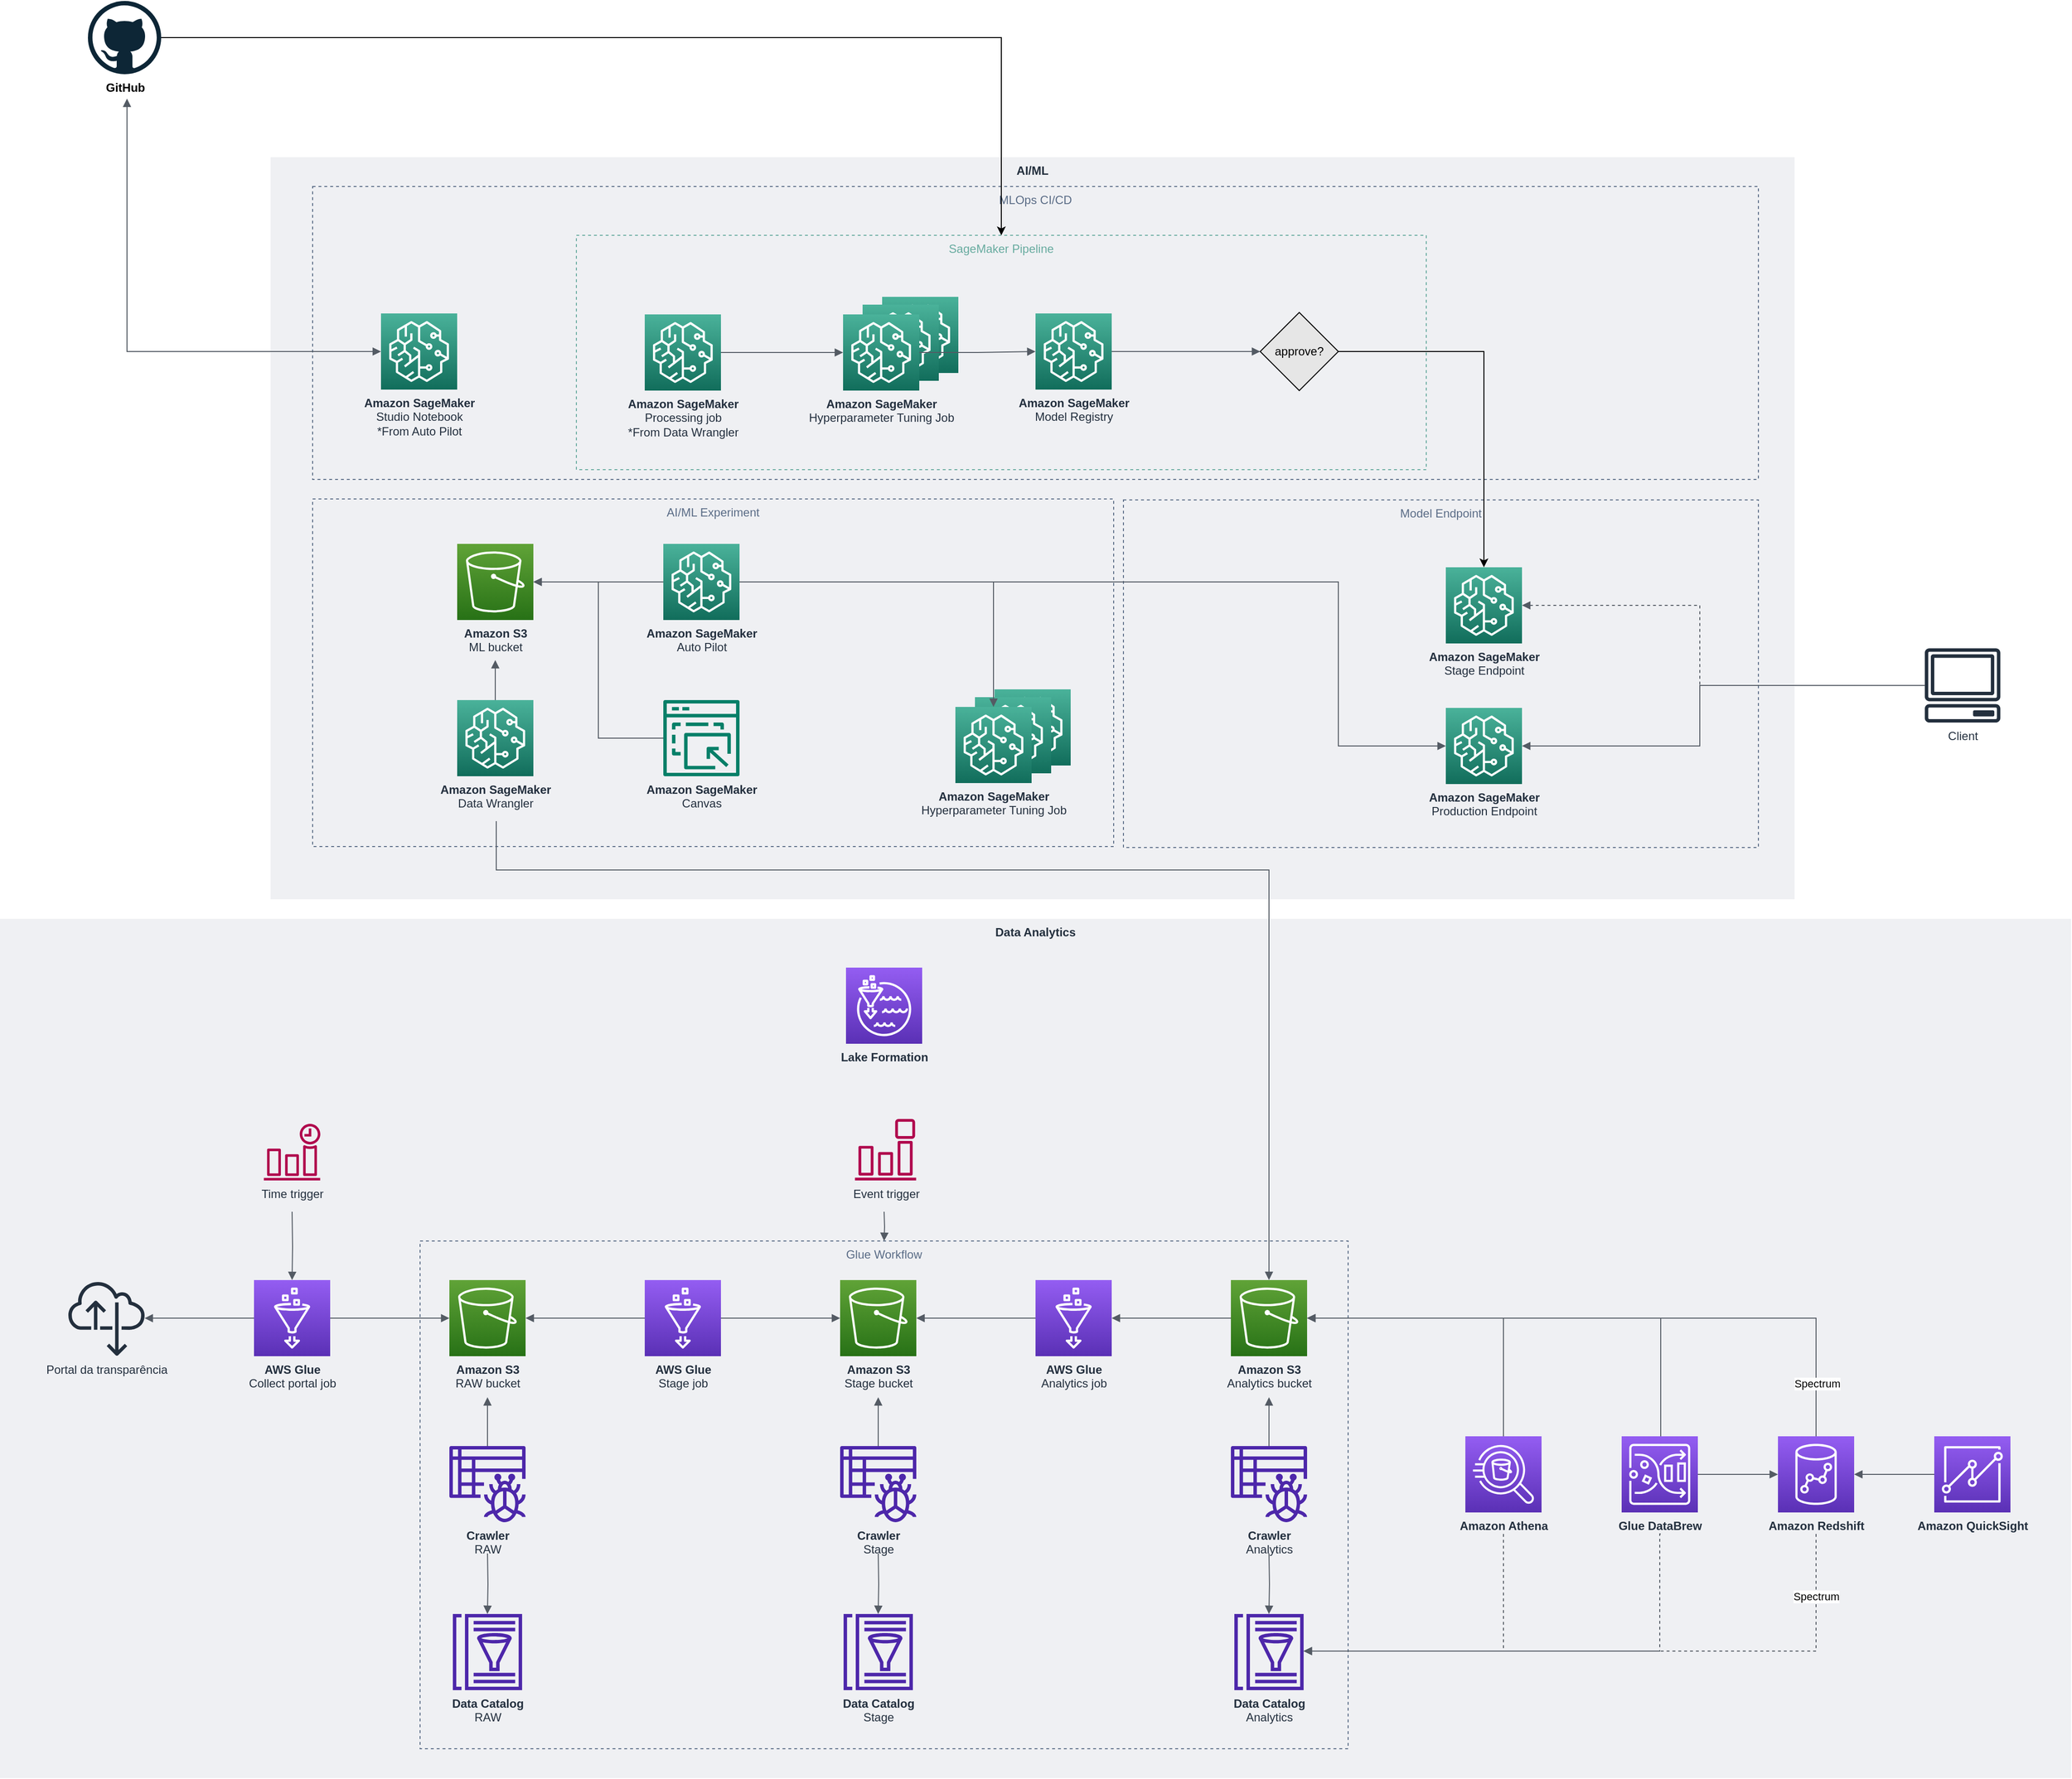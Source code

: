 <mxfile version="20.0.3" type="device"><diagram id="7xtbNm4AYPThV1IHTBwt" name="Page-1"><mxGraphModel dx="3445" dy="2548" grid="1" gridSize="10" guides="1" tooltips="1" connect="1" arrows="1" fold="1" page="1" pageScale="1" pageWidth="1169" pageHeight="1654" math="0" shadow="0"><root><mxCell id="0"/><mxCell id="1" parent="0"/><mxCell id="t09GaIhxftlqdaE2ZCTQ-22" value="AI/ML" style="fillColor=#EFF0F3;strokeColor=none;dashed=0;verticalAlign=top;fontStyle=1;fontColor=#232F3D;" parent="1" vertex="1"><mxGeometry x="87" y="-890" width="1560" height="760" as="geometry"/></mxCell><mxCell id="58lCgQSxZCuVB3Xb9Sux-2" value="MLOps CI/CD" style="fillColor=none;strokeColor=#5A6C86;dashed=1;verticalAlign=top;fontStyle=0;fontColor=#5A6C86;" parent="1" vertex="1"><mxGeometry x="130" y="-860" width="1480" height="300" as="geometry"/></mxCell><mxCell id="t09GaIhxftlqdaE2ZCTQ-6" value="AI/ML Experiment" style="fillColor=none;strokeColor=#5A6C86;dashed=1;verticalAlign=top;fontStyle=0;fontColor=#5A6C86;" parent="1" vertex="1"><mxGeometry x="130" y="-540" width="820" height="356" as="geometry"/></mxCell><mxCell id="58lCgQSxZCuVB3Xb9Sux-16" value="Model Endpoint" style="fillColor=none;strokeColor=#5A6C86;dashed=1;verticalAlign=top;fontStyle=0;fontColor=#5A6C86;" parent="1" vertex="1"><mxGeometry x="960" y="-539" width="650" height="356" as="geometry"/></mxCell><mxCell id="58lCgQSxZCuVB3Xb9Sux-8" value="SageMaker Pipeline" style="fillColor=none;strokeColor=#67AB9F;dashed=1;verticalAlign=top;fontStyle=0;fontColor=#67AB9F;" parent="1" vertex="1"><mxGeometry x="400" y="-810" width="870" height="240" as="geometry"/></mxCell><mxCell id="t09GaIhxftlqdaE2ZCTQ-21" value="Data Analytics" style="fillColor=#EFF0F3;strokeColor=none;dashed=0;verticalAlign=top;fontStyle=1;fontColor=#232F3D;" parent="1" vertex="1"><mxGeometry x="-190" y="-110" width="2120" height="880" as="geometry"/></mxCell><mxCell id="VSqIcKVLsEonCdRjh0y4-28" value="Glue Workflow" style="fillColor=none;strokeColor=#5A6C86;dashed=1;verticalAlign=top;fontStyle=0;fontColor=#5A6C86;" parent="1" vertex="1"><mxGeometry x="240" y="220" width="950" height="520" as="geometry"/></mxCell><mxCell id="6xXp4pNQSqO8uHYLrHg9-1" value="&lt;div&gt;&lt;b&gt;AWS Glue&lt;/b&gt;&lt;/div&gt;Collect portal job" style="sketch=0;points=[[0,0,0],[0.25,0,0],[0.5,0,0],[0.75,0,0],[1,0,0],[0,1,0],[0.25,1,0],[0.5,1,0],[0.75,1,0],[1,1,0],[0,0.25,0],[0,0.5,0],[0,0.75,0],[1,0.25,0],[1,0.5,0],[1,0.75,0]];outlineConnect=0;fontColor=#232F3E;gradientColor=#945DF2;gradientDirection=north;fillColor=#5A30B5;strokeColor=#ffffff;dashed=0;verticalLabelPosition=bottom;verticalAlign=top;align=center;html=1;fontSize=12;fontStyle=0;aspect=fixed;shape=mxgraph.aws4.resourceIcon;resIcon=mxgraph.aws4.glue;" parent="1" vertex="1"><mxGeometry x="70" y="260" width="78" height="78" as="geometry"/></mxCell><mxCell id="6xXp4pNQSqO8uHYLrHg9-4" value="&lt;div&gt;&lt;b&gt;Data Catalog&lt;/b&gt;&lt;/div&gt;&lt;div&gt;RAW&lt;br&gt;&lt;/div&gt;" style="sketch=0;outlineConnect=0;fontColor=#232F3E;gradientColor=none;fillColor=#4D27AA;strokeColor=none;dashed=0;verticalLabelPosition=bottom;verticalAlign=top;align=center;html=1;fontSize=12;fontStyle=0;aspect=fixed;pointerEvents=1;shape=mxgraph.aws4.glue_data_catalog;" parent="1" vertex="1"><mxGeometry x="273" y="602" width="72" height="78" as="geometry"/></mxCell><mxCell id="6xXp4pNQSqO8uHYLrHg9-5" value="&lt;div&gt;&lt;b&gt;Amazon S3&lt;/b&gt;&lt;/div&gt;RAW bucket" style="sketch=0;points=[[0,0,0],[0.25,0,0],[0.5,0,0],[0.75,0,0],[1,0,0],[0,1,0],[0.25,1,0],[0.5,1,0],[0.75,1,0],[1,1,0],[0,0.25,0],[0,0.5,0],[0,0.75,0],[1,0.25,0],[1,0.5,0],[1,0.75,0]];outlineConnect=0;fontColor=#232F3E;gradientColor=#60A337;gradientDirection=north;fillColor=#277116;strokeColor=#ffffff;dashed=0;verticalLabelPosition=bottom;verticalAlign=top;align=center;html=1;fontSize=12;fontStyle=0;aspect=fixed;shape=mxgraph.aws4.resourceIcon;resIcon=mxgraph.aws4.s3;" parent="1" vertex="1"><mxGeometry x="270" y="260" width="78" height="78" as="geometry"/></mxCell><mxCell id="6xXp4pNQSqO8uHYLrHg9-6" value="Time trigger" style="sketch=0;outlineConnect=0;fontColor=#232F3E;gradientColor=none;fillColor=#B0084D;strokeColor=none;dashed=0;verticalLabelPosition=bottom;verticalAlign=top;align=center;html=1;fontSize=12;fontStyle=0;aspect=fixed;pointerEvents=1;shape=mxgraph.aws4.event_time_based;" parent="1" vertex="1"><mxGeometry x="80" y="100" width="58" height="58" as="geometry"/></mxCell><mxCell id="VSqIcKVLsEonCdRjh0y4-1" value="Portal da transparência" style="sketch=0;outlineConnect=0;fontColor=#232F3E;gradientColor=none;fillColor=#232F3D;strokeColor=none;dashed=0;verticalLabelPosition=bottom;verticalAlign=top;align=center;html=1;fontSize=12;fontStyle=0;aspect=fixed;pointerEvents=1;shape=mxgraph.aws4.internet_alt22;" parent="1" vertex="1"><mxGeometry x="-120" y="260" width="78" height="78" as="geometry"/></mxCell><mxCell id="VSqIcKVLsEonCdRjh0y4-2" value="" style="edgeStyle=orthogonalEdgeStyle;html=1;endArrow=none;elbow=vertical;startArrow=block;startFill=1;strokeColor=#545B64;rounded=0;" parent="1" source="VSqIcKVLsEonCdRjh0y4-1" target="6xXp4pNQSqO8uHYLrHg9-1" edge="1"><mxGeometry width="100" relative="1" as="geometry"><mxPoint x="-20" y="440" as="sourcePoint"/><mxPoint x="80" y="440" as="targetPoint"/></mxGeometry></mxCell><mxCell id="VSqIcKVLsEonCdRjh0y4-3" value="" style="edgeStyle=orthogonalEdgeStyle;html=1;endArrow=block;elbow=vertical;startArrow=none;endFill=1;strokeColor=#545B64;rounded=0;" parent="1" target="6xXp4pNQSqO8uHYLrHg9-1" edge="1"><mxGeometry width="100" relative="1" as="geometry"><mxPoint x="109" y="190" as="sourcePoint"/><mxPoint x="240" y="220" as="targetPoint"/></mxGeometry></mxCell><mxCell id="VSqIcKVLsEonCdRjh0y4-4" value="" style="edgeStyle=orthogonalEdgeStyle;html=1;endArrow=block;elbow=vertical;startArrow=none;endFill=1;strokeColor=#545B64;rounded=0;exitX=1;exitY=0.5;exitDx=0;exitDy=0;exitPerimeter=0;" parent="1" source="6xXp4pNQSqO8uHYLrHg9-1" target="6xXp4pNQSqO8uHYLrHg9-5" edge="1"><mxGeometry width="100" relative="1" as="geometry"><mxPoint x="200" y="190" as="sourcePoint"/><mxPoint x="300" y="190" as="targetPoint"/></mxGeometry></mxCell><mxCell id="VSqIcKVLsEonCdRjh0y4-5" value="&lt;div&gt;&lt;b&gt;Crawler&lt;br&gt;&lt;/b&gt;&lt;/div&gt;&lt;div&gt;RAW&lt;b&gt;&lt;br&gt;&lt;/b&gt;&lt;/div&gt;" style="sketch=0;outlineConnect=0;fontColor=#232F3E;gradientColor=none;fillColor=#4D27AA;strokeColor=none;dashed=0;verticalLabelPosition=bottom;verticalAlign=top;align=center;html=1;fontSize=12;fontStyle=0;aspect=fixed;pointerEvents=1;shape=mxgraph.aws4.glue_crawlers;" parent="1" vertex="1"><mxGeometry x="270" y="430" width="78" height="78" as="geometry"/></mxCell><mxCell id="VSqIcKVLsEonCdRjh0y4-6" value="" style="edgeStyle=orthogonalEdgeStyle;html=1;endArrow=block;elbow=vertical;startArrow=none;endFill=1;strokeColor=#545B64;rounded=0;" parent="1" source="VSqIcKVLsEonCdRjh0y4-5" edge="1"><mxGeometry width="100" relative="1" as="geometry"><mxPoint x="390" y="460" as="sourcePoint"/><mxPoint x="309" y="380" as="targetPoint"/></mxGeometry></mxCell><mxCell id="VSqIcKVLsEonCdRjh0y4-7" value="" style="edgeStyle=orthogonalEdgeStyle;html=1;endArrow=block;elbow=vertical;startArrow=none;endFill=1;strokeColor=#545B64;rounded=0;" parent="1" target="6xXp4pNQSqO8uHYLrHg9-4" edge="1"><mxGeometry width="100" relative="1" as="geometry"><mxPoint x="309" y="540" as="sourcePoint"/><mxPoint x="480" y="560" as="targetPoint"/></mxGeometry></mxCell><mxCell id="VSqIcKVLsEonCdRjh0y4-8" value="&lt;div&gt;&lt;b&gt;AWS Glue&lt;/b&gt;&lt;/div&gt;Stage job" style="sketch=0;points=[[0,0,0],[0.25,0,0],[0.5,0,0],[0.75,0,0],[1,0,0],[0,1,0],[0.25,1,0],[0.5,1,0],[0.75,1,0],[1,1,0],[0,0.25,0],[0,0.5,0],[0,0.75,0],[1,0.25,0],[1,0.5,0],[1,0.75,0]];outlineConnect=0;fontColor=#232F3E;gradientColor=#945DF2;gradientDirection=north;fillColor=#5A30B5;strokeColor=#ffffff;dashed=0;verticalLabelPosition=bottom;verticalAlign=top;align=center;html=1;fontSize=12;fontStyle=0;aspect=fixed;shape=mxgraph.aws4.resourceIcon;resIcon=mxgraph.aws4.glue;" parent="1" vertex="1"><mxGeometry x="470" y="260" width="78" height="78" as="geometry"/></mxCell><mxCell id="VSqIcKVLsEonCdRjh0y4-9" value="" style="edgeStyle=orthogonalEdgeStyle;html=1;endArrow=block;elbow=vertical;startArrow=none;endFill=1;strokeColor=#545B64;rounded=0;exitX=0;exitY=0.5;exitDx=0;exitDy=0;exitPerimeter=0;" parent="1" source="VSqIcKVLsEonCdRjh0y4-8" target="6xXp4pNQSqO8uHYLrHg9-5" edge="1"><mxGeometry width="100" relative="1" as="geometry"><mxPoint x="410" y="220" as="sourcePoint"/><mxPoint x="510" y="220" as="targetPoint"/></mxGeometry></mxCell><mxCell id="VSqIcKVLsEonCdRjh0y4-10" value="&lt;div&gt;&lt;b&gt;Data Catalog&lt;/b&gt;&lt;/div&gt;Stage" style="sketch=0;outlineConnect=0;fontColor=#232F3E;gradientColor=none;fillColor=#4D27AA;strokeColor=none;dashed=0;verticalLabelPosition=bottom;verticalAlign=top;align=center;html=1;fontSize=12;fontStyle=0;aspect=fixed;pointerEvents=1;shape=mxgraph.aws4.glue_data_catalog;" parent="1" vertex="1"><mxGeometry x="673" y="602" width="72" height="78" as="geometry"/></mxCell><mxCell id="VSqIcKVLsEonCdRjh0y4-11" value="&lt;div&gt;&lt;b&gt;Amazon S3&lt;/b&gt;&lt;/div&gt;Stage bucket" style="sketch=0;points=[[0,0,0],[0.25,0,0],[0.5,0,0],[0.75,0,0],[1,0,0],[0,1,0],[0.25,1,0],[0.5,1,0],[0.75,1,0],[1,1,0],[0,0.25,0],[0,0.5,0],[0,0.75,0],[1,0.25,0],[1,0.5,0],[1,0.75,0]];outlineConnect=0;fontColor=#232F3E;gradientColor=#60A337;gradientDirection=north;fillColor=#277116;strokeColor=#ffffff;dashed=0;verticalLabelPosition=bottom;verticalAlign=top;align=center;html=1;fontSize=12;fontStyle=0;aspect=fixed;shape=mxgraph.aws4.resourceIcon;resIcon=mxgraph.aws4.s3;" parent="1" vertex="1"><mxGeometry x="670" y="260" width="78" height="78" as="geometry"/></mxCell><mxCell id="VSqIcKVLsEonCdRjh0y4-12" value="&lt;div&gt;&lt;b&gt;Crawler&lt;br&gt;&lt;/b&gt;&lt;/div&gt;Stage" style="sketch=0;outlineConnect=0;fontColor=#232F3E;gradientColor=none;fillColor=#4D27AA;strokeColor=none;dashed=0;verticalLabelPosition=bottom;verticalAlign=top;align=center;html=1;fontSize=12;fontStyle=0;aspect=fixed;pointerEvents=1;shape=mxgraph.aws4.glue_crawlers;" parent="1" vertex="1"><mxGeometry x="670" y="430" width="78" height="78" as="geometry"/></mxCell><mxCell id="VSqIcKVLsEonCdRjh0y4-13" value="" style="edgeStyle=orthogonalEdgeStyle;html=1;endArrow=block;elbow=vertical;startArrow=none;endFill=1;strokeColor=#545B64;rounded=0;" parent="1" source="VSqIcKVLsEonCdRjh0y4-12" edge="1"><mxGeometry width="100" relative="1" as="geometry"><mxPoint x="790" y="460" as="sourcePoint"/><mxPoint x="709" y="380" as="targetPoint"/></mxGeometry></mxCell><mxCell id="VSqIcKVLsEonCdRjh0y4-14" value="" style="edgeStyle=orthogonalEdgeStyle;html=1;endArrow=block;elbow=vertical;startArrow=none;endFill=1;strokeColor=#545B64;rounded=0;" parent="1" target="VSqIcKVLsEonCdRjh0y4-10" edge="1"><mxGeometry width="100" relative="1" as="geometry"><mxPoint x="709" y="540" as="sourcePoint"/><mxPoint x="880" y="560" as="targetPoint"/></mxGeometry></mxCell><mxCell id="VSqIcKVLsEonCdRjh0y4-17" value="" style="edgeStyle=orthogonalEdgeStyle;html=1;endArrow=block;elbow=vertical;startArrow=none;endFill=1;strokeColor=#545B64;rounded=0;" parent="1" source="VSqIcKVLsEonCdRjh0y4-8" target="VSqIcKVLsEonCdRjh0y4-11" edge="1"><mxGeometry width="100" relative="1" as="geometry"><mxPoint x="580" y="270" as="sourcePoint"/><mxPoint x="680" y="270" as="targetPoint"/></mxGeometry></mxCell><mxCell id="VSqIcKVLsEonCdRjh0y4-18" value="&lt;div&gt;&lt;b&gt;AWS Glue&lt;/b&gt;&lt;/div&gt;Analytics job" style="sketch=0;points=[[0,0,0],[0.25,0,0],[0.5,0,0],[0.75,0,0],[1,0,0],[0,1,0],[0.25,1,0],[0.5,1,0],[0.75,1,0],[1,1,0],[0,0.25,0],[0,0.5,0],[0,0.75,0],[1,0.25,0],[1,0.5,0],[1,0.75,0]];outlineConnect=0;fontColor=#232F3E;gradientColor=#945DF2;gradientDirection=north;fillColor=#5A30B5;strokeColor=#ffffff;dashed=0;verticalLabelPosition=bottom;verticalAlign=top;align=center;html=1;fontSize=12;fontStyle=0;aspect=fixed;shape=mxgraph.aws4.resourceIcon;resIcon=mxgraph.aws4.glue;" parent="1" vertex="1"><mxGeometry x="870" y="260" width="78" height="78" as="geometry"/></mxCell><mxCell id="VSqIcKVLsEonCdRjh0y4-19" value="" style="edgeStyle=orthogonalEdgeStyle;html=1;endArrow=block;elbow=vertical;startArrow=none;endFill=1;strokeColor=#545B64;rounded=0;entryX=1;entryY=0.5;entryDx=0;entryDy=0;entryPerimeter=0;" parent="1" source="VSqIcKVLsEonCdRjh0y4-18" target="VSqIcKVLsEonCdRjh0y4-11" edge="1"><mxGeometry width="100" relative="1" as="geometry"><mxPoint x="750" y="200" as="sourcePoint"/><mxPoint x="850" y="200" as="targetPoint"/></mxGeometry></mxCell><mxCell id="VSqIcKVLsEonCdRjh0y4-21" value="Event trigger" style="sketch=0;outlineConnect=0;fontColor=#232F3E;gradientColor=none;fillColor=#B0084D;strokeColor=none;dashed=0;verticalLabelPosition=bottom;verticalAlign=top;align=center;html=1;fontSize=12;fontStyle=0;aspect=fixed;pointerEvents=1;shape=mxgraph.aws4.event_event_based;" parent="1" vertex="1"><mxGeometry x="685" y="95" width="63" height="63" as="geometry"/></mxCell><mxCell id="VSqIcKVLsEonCdRjh0y4-22" value="&lt;div&gt;&lt;b&gt;Data Catalog&lt;/b&gt;&lt;/div&gt;Analytics" style="sketch=0;outlineConnect=0;fontColor=#232F3E;gradientColor=none;fillColor=#4D27AA;strokeColor=none;dashed=0;verticalLabelPosition=bottom;verticalAlign=top;align=center;html=1;fontSize=12;fontStyle=0;aspect=fixed;pointerEvents=1;shape=mxgraph.aws4.glue_data_catalog;" parent="1" vertex="1"><mxGeometry x="1073" y="602" width="72" height="78" as="geometry"/></mxCell><mxCell id="VSqIcKVLsEonCdRjh0y4-23" value="&lt;div&gt;&lt;b&gt;Amazon S3&lt;/b&gt;&lt;/div&gt;Analytics bucket" style="sketch=0;points=[[0,0,0],[0.25,0,0],[0.5,0,0],[0.75,0,0],[1,0,0],[0,1,0],[0.25,1,0],[0.5,1,0],[0.75,1,0],[1,1,0],[0,0.25,0],[0,0.5,0],[0,0.75,0],[1,0.25,0],[1,0.5,0],[1,0.75,0]];outlineConnect=0;fontColor=#232F3E;gradientColor=#60A337;gradientDirection=north;fillColor=#277116;strokeColor=#ffffff;dashed=0;verticalLabelPosition=bottom;verticalAlign=top;align=center;html=1;fontSize=12;fontStyle=0;aspect=fixed;shape=mxgraph.aws4.resourceIcon;resIcon=mxgraph.aws4.s3;" parent="1" vertex="1"><mxGeometry x="1070" y="260" width="78" height="78" as="geometry"/></mxCell><mxCell id="VSqIcKVLsEonCdRjh0y4-24" value="&lt;div&gt;&lt;b&gt;Crawler&lt;br&gt;&lt;/b&gt;&lt;/div&gt;Analytics" style="sketch=0;outlineConnect=0;fontColor=#232F3E;gradientColor=none;fillColor=#4D27AA;strokeColor=none;dashed=0;verticalLabelPosition=bottom;verticalAlign=top;align=center;html=1;fontSize=12;fontStyle=0;aspect=fixed;pointerEvents=1;shape=mxgraph.aws4.glue_crawlers;" parent="1" vertex="1"><mxGeometry x="1070" y="430" width="78" height="78" as="geometry"/></mxCell><mxCell id="VSqIcKVLsEonCdRjh0y4-25" value="" style="edgeStyle=orthogonalEdgeStyle;html=1;endArrow=block;elbow=vertical;startArrow=none;endFill=1;strokeColor=#545B64;rounded=0;" parent="1" source="VSqIcKVLsEonCdRjh0y4-24" edge="1"><mxGeometry width="100" relative="1" as="geometry"><mxPoint x="1190" y="460" as="sourcePoint"/><mxPoint x="1109" y="380" as="targetPoint"/></mxGeometry></mxCell><mxCell id="VSqIcKVLsEonCdRjh0y4-26" value="" style="edgeStyle=orthogonalEdgeStyle;html=1;endArrow=block;elbow=vertical;startArrow=none;endFill=1;strokeColor=#545B64;rounded=0;" parent="1" target="VSqIcKVLsEonCdRjh0y4-22" edge="1"><mxGeometry width="100" relative="1" as="geometry"><mxPoint x="1109" y="540" as="sourcePoint"/><mxPoint x="1280" y="560" as="targetPoint"/></mxGeometry></mxCell><mxCell id="VSqIcKVLsEonCdRjh0y4-27" value="" style="edgeStyle=orthogonalEdgeStyle;html=1;endArrow=none;elbow=vertical;startArrow=block;startFill=1;strokeColor=#545B64;rounded=0;entryX=0;entryY=0.5;entryDx=0;entryDy=0;entryPerimeter=0;" parent="1" source="VSqIcKVLsEonCdRjh0y4-18" target="VSqIcKVLsEonCdRjh0y4-23" edge="1"><mxGeometry width="100" relative="1" as="geometry"><mxPoint x="990" y="430" as="sourcePoint"/><mxPoint x="1090" y="430" as="targetPoint"/></mxGeometry></mxCell><mxCell id="VSqIcKVLsEonCdRjh0y4-29" value="" style="edgeStyle=orthogonalEdgeStyle;html=1;endArrow=block;elbow=vertical;startArrow=none;endFill=1;strokeColor=#545B64;rounded=0;" parent="1" target="VSqIcKVLsEonCdRjh0y4-28" edge="1"><mxGeometry width="100" relative="1" as="geometry"><mxPoint x="715" y="190" as="sourcePoint"/><mxPoint x="119" y="270" as="targetPoint"/></mxGeometry></mxCell><mxCell id="VSqIcKVLsEonCdRjh0y4-31" value="" style="edgeStyle=orthogonalEdgeStyle;html=1;endArrow=block;elbow=vertical;startArrow=none;endFill=1;strokeColor=#545B64;rounded=0;exitX=0.5;exitY=0;exitDx=0;exitDy=0;exitPerimeter=0;" parent="1" target="VSqIcKVLsEonCdRjh0y4-23" edge="1"><mxGeometry width="100" relative="1" as="geometry"><mxPoint x="1349" y="420" as="sourcePoint"/><mxPoint x="1250" y="290" as="targetPoint"/><Array as="points"><mxPoint x="1349" y="299"/></Array></mxGeometry></mxCell><mxCell id="VSqIcKVLsEonCdRjh0y4-32" value="" style="edgeStyle=orthogonalEdgeStyle;html=1;endArrow=block;elbow=vertical;startArrow=none;endFill=1;strokeColor=#545B64;rounded=0;dashed=1;" parent="1" target="VSqIcKVLsEonCdRjh0y4-22" edge="1"><mxGeometry width="100" relative="1" as="geometry"><mxPoint x="1349" y="520" as="sourcePoint"/><mxPoint x="1450" y="600" as="targetPoint"/><Array as="points"><mxPoint x="1349" y="640"/></Array></mxGeometry></mxCell><mxCell id="VSqIcKVLsEonCdRjh0y4-33" value="" style="edgeStyle=orthogonalEdgeStyle;html=1;endArrow=block;elbow=vertical;startArrow=none;endFill=1;strokeColor=#545B64;rounded=0;entryX=1;entryY=0.5;entryDx=0;entryDy=0;entryPerimeter=0;" parent="1" target="VSqIcKVLsEonCdRjh0y4-23" edge="1"><mxGeometry width="100" relative="1" as="geometry"><mxPoint x="1510" y="420" as="sourcePoint"/><mxPoint x="1630" y="300" as="targetPoint"/><Array as="points"><mxPoint x="1510" y="299"/></Array></mxGeometry></mxCell><mxCell id="VSqIcKVLsEonCdRjh0y4-34" value="" style="edgeStyle=orthogonalEdgeStyle;html=1;endArrow=block;elbow=vertical;startArrow=none;endFill=1;strokeColor=#545B64;rounded=0;dashed=1;" parent="1" target="VSqIcKVLsEonCdRjh0y4-22" edge="1"><mxGeometry width="100" relative="1" as="geometry"><mxPoint x="1510" y="520" as="sourcePoint"/><mxPoint x="1540" y="590" as="targetPoint"/><Array as="points"><mxPoint x="1509" y="640"/></Array></mxGeometry></mxCell><mxCell id="VSqIcKVLsEonCdRjh0y4-35" value="&lt;b&gt;Amazon Athena&lt;br&gt;&lt;/b&gt;" style="sketch=0;points=[[0,0,0],[0.25,0,0],[0.5,0,0],[0.75,0,0],[1,0,0],[0,1,0],[0.25,1,0],[0.5,1,0],[0.75,1,0],[1,1,0],[0,0.25,0],[0,0.5,0],[0,0.75,0],[1,0.25,0],[1,0.5,0],[1,0.75,0]];outlineConnect=0;fontColor=#232F3E;gradientColor=#945DF2;gradientDirection=north;fillColor=#5A30B5;strokeColor=#ffffff;dashed=0;verticalLabelPosition=bottom;verticalAlign=top;align=center;html=1;fontSize=12;fontStyle=0;aspect=fixed;shape=mxgraph.aws4.resourceIcon;resIcon=mxgraph.aws4.athena;" parent="1" vertex="1"><mxGeometry x="1310" y="420" width="78" height="78" as="geometry"/></mxCell><mxCell id="VSqIcKVLsEonCdRjh0y4-36" value="&lt;b&gt;Glue DataBrew&lt;br&gt;&lt;/b&gt;" style="sketch=0;points=[[0,0,0],[0.25,0,0],[0.5,0,0],[0.75,0,0],[1,0,0],[0,1,0],[0.25,1,0],[0.5,1,0],[0.75,1,0],[1,1,0],[0,0.25,0],[0,0.5,0],[0,0.75,0],[1,0.25,0],[1,0.5,0],[1,0.75,0]];outlineConnect=0;fontColor=#232F3E;gradientColor=#945DF2;gradientDirection=north;fillColor=#5A30B5;strokeColor=#ffffff;dashed=0;verticalLabelPosition=bottom;verticalAlign=top;align=center;html=1;fontSize=12;fontStyle=0;aspect=fixed;shape=mxgraph.aws4.resourceIcon;resIcon=mxgraph.aws4.glue_databrew;" parent="1" vertex="1"><mxGeometry x="1470" y="420" width="78" height="78" as="geometry"/></mxCell><mxCell id="VSqIcKVLsEonCdRjh0y4-37" value="&lt;b&gt;Amazon Redshift&lt;br&gt;&lt;/b&gt;" style="sketch=0;points=[[0,0,0],[0.25,0,0],[0.5,0,0],[0.75,0,0],[1,0,0],[0,1,0],[0.25,1,0],[0.5,1,0],[0.75,1,0],[1,1,0],[0,0.25,0],[0,0.5,0],[0,0.75,0],[1,0.25,0],[1,0.5,0],[1,0.75,0]];outlineConnect=0;fontColor=#232F3E;gradientColor=#945DF2;gradientDirection=north;fillColor=#5A30B5;strokeColor=#ffffff;dashed=0;verticalLabelPosition=bottom;verticalAlign=top;align=center;html=1;fontSize=12;fontStyle=0;aspect=fixed;shape=mxgraph.aws4.resourceIcon;resIcon=mxgraph.aws4.redshift;" parent="1" vertex="1"><mxGeometry x="1630" y="420" width="78" height="78" as="geometry"/></mxCell><mxCell id="VSqIcKVLsEonCdRjh0y4-38" value="" style="edgeStyle=orthogonalEdgeStyle;html=1;endArrow=block;elbow=vertical;startArrow=none;endFill=1;strokeColor=#545B64;rounded=0;" parent="1" source="VSqIcKVLsEonCdRjh0y4-36" target="VSqIcKVLsEonCdRjh0y4-37" edge="1"><mxGeometry width="100" relative="1" as="geometry"><mxPoint x="1540" y="570" as="sourcePoint"/><mxPoint x="1640" y="570" as="targetPoint"/></mxGeometry></mxCell><mxCell id="VSqIcKVLsEonCdRjh0y4-39" value="" style="edgeStyle=orthogonalEdgeStyle;html=1;endArrow=block;elbow=vertical;startArrow=none;endFill=1;strokeColor=#545B64;rounded=0;dashed=1;" parent="1" target="VSqIcKVLsEonCdRjh0y4-22" edge="1"><mxGeometry width="100" relative="1" as="geometry"><mxPoint x="1669" y="520" as="sourcePoint"/><mxPoint x="1680" y="610" as="targetPoint"/><Array as="points"><mxPoint x="1669" y="640"/></Array></mxGeometry></mxCell><mxCell id="VSqIcKVLsEonCdRjh0y4-40" value="Spectrum" style="edgeLabel;html=1;align=center;verticalAlign=middle;resizable=0;points=[];" parent="VSqIcKVLsEonCdRjh0y4-39" vertex="1" connectable="0"><mxGeometry x="-0.802" relative="1" as="geometry"><mxPoint as="offset"/></mxGeometry></mxCell><mxCell id="VSqIcKVLsEonCdRjh0y4-41" value="" style="edgeStyle=orthogonalEdgeStyle;html=1;endArrow=block;elbow=vertical;startArrow=none;endFill=1;strokeColor=#545B64;rounded=0;exitX=0.5;exitY=0;exitDx=0;exitDy=0;exitPerimeter=0;entryX=1;entryY=0.5;entryDx=0;entryDy=0;entryPerimeter=0;" parent="1" source="VSqIcKVLsEonCdRjh0y4-37" target="VSqIcKVLsEonCdRjh0y4-23" edge="1"><mxGeometry width="100" relative="1" as="geometry"><mxPoint x="1650" y="280" as="sourcePoint"/><mxPoint x="1750" y="280" as="targetPoint"/></mxGeometry></mxCell><mxCell id="VSqIcKVLsEonCdRjh0y4-42" value="Spectrum" style="edgeLabel;html=1;align=center;verticalAlign=middle;resizable=0;points=[];" parent="VSqIcKVLsEonCdRjh0y4-41" vertex="1" connectable="0"><mxGeometry x="-0.832" y="-1" relative="1" as="geometry"><mxPoint as="offset"/></mxGeometry></mxCell><mxCell id="VSqIcKVLsEonCdRjh0y4-43" value="&lt;b&gt;Amazon QuickSight&lt;br&gt;&lt;/b&gt;" style="sketch=0;points=[[0,0,0],[0.25,0,0],[0.5,0,0],[0.75,0,0],[1,0,0],[0,1,0],[0.25,1,0],[0.5,1,0],[0.75,1,0],[1,1,0],[0,0.25,0],[0,0.5,0],[0,0.75,0],[1,0.25,0],[1,0.5,0],[1,0.75,0]];outlineConnect=0;fontColor=#232F3E;gradientColor=#945DF2;gradientDirection=north;fillColor=#5A30B5;strokeColor=#ffffff;dashed=0;verticalLabelPosition=bottom;verticalAlign=top;align=center;html=1;fontSize=12;fontStyle=0;aspect=fixed;shape=mxgraph.aws4.resourceIcon;resIcon=mxgraph.aws4.quicksight;" parent="1" vertex="1"><mxGeometry x="1790" y="420" width="78" height="78" as="geometry"/></mxCell><mxCell id="VSqIcKVLsEonCdRjh0y4-44" value="" style="edgeStyle=orthogonalEdgeStyle;html=1;endArrow=block;elbow=vertical;startArrow=none;endFill=1;strokeColor=#545B64;rounded=0;" parent="1" source="VSqIcKVLsEonCdRjh0y4-43" target="VSqIcKVLsEonCdRjh0y4-37" edge="1"><mxGeometry width="100" relative="1" as="geometry"><mxPoint x="1820" y="560" as="sourcePoint"/><mxPoint x="1920" y="560" as="targetPoint"/></mxGeometry></mxCell><mxCell id="VSqIcKVLsEonCdRjh0y4-45" value="&lt;b&gt;Lake Formation&lt;br&gt;&lt;/b&gt;" style="sketch=0;points=[[0,0,0],[0.25,0,0],[0.5,0,0],[0.75,0,0],[1,0,0],[0,1,0],[0.25,1,0],[0.5,1,0],[0.75,1,0],[1,1,0],[0,0.25,0],[0,0.5,0],[0,0.75,0],[1,0.25,0],[1,0.5,0],[1,0.75,0]];outlineConnect=0;fontColor=#232F3E;gradientColor=#945DF2;gradientDirection=north;fillColor=#5A30B5;strokeColor=#ffffff;dashed=0;verticalLabelPosition=bottom;verticalAlign=top;align=center;html=1;fontSize=12;fontStyle=0;aspect=fixed;shape=mxgraph.aws4.resourceIcon;resIcon=mxgraph.aws4.lake_formation;" parent="1" vertex="1"><mxGeometry x="676" y="-60" width="78" height="78" as="geometry"/></mxCell><mxCell id="t09GaIhxftlqdaE2ZCTQ-1" value="&lt;div&gt;&lt;b&gt;Amazon SageMaker&lt;/b&gt;&lt;/div&gt;Canvas" style="sketch=0;outlineConnect=0;fontColor=#232F3E;gradientColor=none;fillColor=#067F68;strokeColor=none;dashed=0;verticalLabelPosition=bottom;verticalAlign=top;align=center;html=1;fontSize=12;fontStyle=0;aspect=fixed;pointerEvents=1;shape=mxgraph.aws4.sagemaker_canvas;" parent="1" vertex="1"><mxGeometry x="489" y="-334" width="78" height="78" as="geometry"/></mxCell><mxCell id="t09GaIhxftlqdaE2ZCTQ-2" value="&lt;div&gt;&lt;b&gt;Amazon S3&lt;/b&gt;&lt;/div&gt;&lt;div&gt;ML bucket&lt;br&gt;&lt;/div&gt;" style="sketch=0;points=[[0,0,0],[0.25,0,0],[0.5,0,0],[0.75,0,0],[1,0,0],[0,1,0],[0.25,1,0],[0.5,1,0],[0.75,1,0],[1,1,0],[0,0.25,0],[0,0.5,0],[0,0.75,0],[1,0.25,0],[1,0.5,0],[1,0.75,0]];outlineConnect=0;fontColor=#232F3E;gradientColor=#60A337;gradientDirection=north;fillColor=#277116;strokeColor=#ffffff;dashed=0;verticalLabelPosition=bottom;verticalAlign=top;align=center;html=1;fontSize=12;fontStyle=0;aspect=fixed;shape=mxgraph.aws4.resourceIcon;resIcon=mxgraph.aws4.s3;" parent="1" vertex="1"><mxGeometry x="278" y="-494" width="78" height="78" as="geometry"/></mxCell><mxCell id="t09GaIhxftlqdaE2ZCTQ-8" value="&lt;div&gt;&lt;b&gt;Amazon SageMaker&lt;/b&gt;&lt;/div&gt;&lt;div&gt;Auto Pilot&lt;br&gt;&lt;/div&gt;" style="sketch=0;points=[[0,0,0],[0.25,0,0],[0.5,0,0],[0.75,0,0],[1,0,0],[0,1,0],[0.25,1,0],[0.5,1,0],[0.75,1,0],[1,1,0],[0,0.25,0],[0,0.5,0],[0,0.75,0],[1,0.25,0],[1,0.5,0],[1,0.75,0]];outlineConnect=0;fontColor=#232F3E;gradientColor=#4AB29A;gradientDirection=north;fillColor=#116D5B;strokeColor=#ffffff;dashed=0;verticalLabelPosition=bottom;verticalAlign=top;align=center;html=1;fontSize=12;fontStyle=0;aspect=fixed;shape=mxgraph.aws4.resourceIcon;resIcon=mxgraph.aws4.sagemaker;" parent="1" vertex="1"><mxGeometry x="489" y="-494" width="78" height="78" as="geometry"/></mxCell><mxCell id="t09GaIhxftlqdaE2ZCTQ-11" value="&lt;div&gt;&lt;b&gt;Amazon SageMaker&lt;/b&gt;&lt;/div&gt;&lt;div&gt;Data Wrangler&lt;br&gt;&lt;b&gt;&lt;/b&gt;&lt;/div&gt;" style="sketch=0;points=[[0,0,0],[0.25,0,0],[0.5,0,0],[0.75,0,0],[1,0,0],[0,1,0],[0.25,1,0],[0.5,1,0],[0.75,1,0],[1,1,0],[0,0.25,0],[0,0.5,0],[0,0.75,0],[1,0.25,0],[1,0.5,0],[1,0.75,0]];outlineConnect=0;fontColor=#232F3E;gradientColor=#4AB29A;gradientDirection=north;fillColor=#116D5B;strokeColor=#ffffff;dashed=0;verticalLabelPosition=bottom;verticalAlign=top;align=center;html=1;fontSize=12;fontStyle=0;aspect=fixed;shape=mxgraph.aws4.resourceIcon;resIcon=mxgraph.aws4.sagemaker;" parent="1" vertex="1"><mxGeometry x="278" y="-334" width="78" height="78" as="geometry"/></mxCell><mxCell id="t09GaIhxftlqdaE2ZCTQ-12" value="" style="edgeStyle=orthogonalEdgeStyle;html=1;endArrow=block;elbow=vertical;startArrow=none;endFill=1;strokeColor=#545B64;rounded=0;" parent="1" target="VSqIcKVLsEonCdRjh0y4-23" edge="1"><mxGeometry width="100" relative="1" as="geometry"><mxPoint x="318" y="-210" as="sourcePoint"/><mxPoint x="980" y="160" as="targetPoint"/><Array as="points"><mxPoint x="318" y="-160"/><mxPoint x="1109" y="-160"/></Array></mxGeometry></mxCell><mxCell id="t09GaIhxftlqdaE2ZCTQ-13" value="" style="edgeStyle=orthogonalEdgeStyle;html=1;endArrow=block;elbow=vertical;startArrow=none;endFill=1;strokeColor=#545B64;rounded=0;" parent="1" source="t09GaIhxftlqdaE2ZCTQ-11" edge="1"><mxGeometry width="100" relative="1" as="geometry"><mxPoint x="149" y="-354" as="sourcePoint"/><mxPoint x="317" y="-375" as="targetPoint"/></mxGeometry></mxCell><mxCell id="t09GaIhxftlqdaE2ZCTQ-14" value="" style="edgeStyle=orthogonalEdgeStyle;html=1;endArrow=block;elbow=vertical;startArrow=none;endFill=1;strokeColor=#545B64;rounded=0;entryX=1;entryY=0.5;entryDx=0;entryDy=0;entryPerimeter=0;" parent="1" source="t09GaIhxftlqdaE2ZCTQ-8" target="t09GaIhxftlqdaE2ZCTQ-2" edge="1"><mxGeometry width="100" relative="1" as="geometry"><mxPoint x="169" y="-434" as="sourcePoint"/><mxPoint x="269" y="-434" as="targetPoint"/></mxGeometry></mxCell><mxCell id="t09GaIhxftlqdaE2ZCTQ-15" value="" style="edgeStyle=orthogonalEdgeStyle;html=1;endArrow=block;elbow=vertical;startArrow=none;endFill=1;strokeColor=#545B64;rounded=0;entryX=1;entryY=0.5;entryDx=0;entryDy=0;entryPerimeter=0;" parent="1" source="t09GaIhxftlqdaE2ZCTQ-1" target="t09GaIhxftlqdaE2ZCTQ-2" edge="1"><mxGeometry width="100" relative="1" as="geometry"><mxPoint x="89" y="-364" as="sourcePoint"/><mxPoint x="189" y="-364" as="targetPoint"/></mxGeometry></mxCell><mxCell id="t09GaIhxftlqdaE2ZCTQ-24" value="&lt;div&gt;&lt;b&gt;Amazon SageMaker&lt;/b&gt;&lt;/div&gt;&lt;div&gt;Production Endpoint&lt;br&gt;&lt;/div&gt;" style="sketch=0;points=[[0,0,0],[0.25,0,0],[0.5,0,0],[0.75,0,0],[1,0,0],[0,1,0],[0.25,1,0],[0.5,1,0],[0.75,1,0],[1,1,0],[0,0.25,0],[0,0.5,0],[0,0.75,0],[1,0.25,0],[1,0.5,0],[1,0.75,0]];outlineConnect=0;fontColor=#232F3E;gradientColor=#4AB29A;gradientDirection=north;fillColor=#116D5B;strokeColor=#ffffff;dashed=0;verticalLabelPosition=bottom;verticalAlign=top;align=center;html=1;fontSize=12;fontStyle=0;aspect=fixed;shape=mxgraph.aws4.resourceIcon;resIcon=mxgraph.aws4.sagemaker;" parent="1" vertex="1"><mxGeometry x="1290" y="-326" width="78" height="78" as="geometry"/></mxCell><mxCell id="t09GaIhxftlqdaE2ZCTQ-26" value="" style="edgeStyle=orthogonalEdgeStyle;html=1;endArrow=block;elbow=vertical;startArrow=none;endFill=1;strokeColor=#545B64;rounded=0;" parent="1" source="t09GaIhxftlqdaE2ZCTQ-8" target="t09GaIhxftlqdaE2ZCTQ-24" edge="1"><mxGeometry width="100" relative="1" as="geometry"><mxPoint x="528" y="-455" as="sourcePoint"/><mxPoint x="810" y="-460" as="targetPoint"/><Array as="points"><mxPoint x="1180" y="-455"/><mxPoint x="1180" y="-287"/></Array></mxGeometry></mxCell><mxCell id="58lCgQSxZCuVB3Xb9Sux-3" value="&lt;div&gt;&lt;b&gt;Amazon SageMaker&lt;/b&gt;&lt;/div&gt;&lt;div&gt;Studio Notebook&lt;b&gt;&lt;br&gt;&lt;/b&gt;&lt;/div&gt;&lt;div&gt;*From Auto Pilot&lt;br&gt;&lt;/div&gt;" style="sketch=0;points=[[0,0,0],[0.25,0,0],[0.5,0,0],[0.75,0,0],[1,0,0],[0,1,0],[0.25,1,0],[0.5,1,0],[0.75,1,0],[1,1,0],[0,0.25,0],[0,0.5,0],[0,0.75,0],[1,0.25,0],[1,0.5,0],[1,0.75,0]];outlineConnect=0;fontColor=#232F3E;gradientColor=#4AB29A;gradientDirection=north;fillColor=#116D5B;strokeColor=#ffffff;dashed=0;verticalLabelPosition=bottom;verticalAlign=top;align=center;html=1;fontSize=12;fontStyle=0;aspect=fixed;shape=mxgraph.aws4.resourceIcon;resIcon=mxgraph.aws4.sagemaker;" parent="1" vertex="1"><mxGeometry x="200" y="-730" width="78" height="78" as="geometry"/></mxCell><mxCell id="58lCgQSxZCuVB3Xb9Sux-4" value="&lt;div&gt;&lt;b&gt;Amazon SageMaker&lt;/b&gt;&lt;/div&gt;&lt;div&gt;Processing job&lt;/div&gt;&lt;div&gt;*From Data Wrangler&lt;br&gt;&lt;/div&gt;" style="sketch=0;points=[[0,0,0],[0.25,0,0],[0.5,0,0],[0.75,0,0],[1,0,0],[0,1,0],[0.25,1,0],[0.5,1,0],[0.75,1,0],[1,1,0],[0,0.25,0],[0,0.5,0],[0,0.75,0],[1,0.25,0],[1,0.5,0],[1,0.75,0]];outlineConnect=0;fontColor=#232F3E;gradientColor=#4AB29A;gradientDirection=north;fillColor=#116D5B;strokeColor=#ffffff;dashed=0;verticalLabelPosition=bottom;verticalAlign=top;align=center;html=1;fontSize=12;fontStyle=0;aspect=fixed;shape=mxgraph.aws4.resourceIcon;resIcon=mxgraph.aws4.sagemaker;" parent="1" vertex="1"><mxGeometry x="470" y="-729" width="78" height="78" as="geometry"/></mxCell><mxCell id="58lCgQSxZCuVB3Xb9Sux-11" value="" style="edgeStyle=orthogonalEdgeStyle;html=1;endArrow=block;elbow=vertical;startArrow=block;startFill=1;endFill=1;strokeColor=#545B64;rounded=0;fontColor=#67AB9F;" parent="1" target="58lCgQSxZCuVB3Xb9Sux-3" edge="1"><mxGeometry width="100" relative="1" as="geometry"><mxPoint x="-60" y="-950" as="sourcePoint"/><mxPoint x="470" y="-980" as="targetPoint"/><Array as="points"><mxPoint x="-60" y="-691"/></Array></mxGeometry></mxCell><mxCell id="58lCgQSxZCuVB3Xb9Sux-13" value="Client" style="sketch=0;outlineConnect=0;fontColor=#232F3E;gradientColor=none;fillColor=#232F3D;strokeColor=none;dashed=0;verticalLabelPosition=bottom;verticalAlign=top;align=center;html=1;fontSize=12;fontStyle=0;aspect=fixed;pointerEvents=1;shape=mxgraph.aws4.client;" parent="1" vertex="1"><mxGeometry x="1780" y="-387" width="78" height="76" as="geometry"/></mxCell><mxCell id="58lCgQSxZCuVB3Xb9Sux-15" value="" style="edgeStyle=orthogonalEdgeStyle;html=1;endArrow=none;elbow=vertical;startArrow=block;startFill=1;strokeColor=#545B64;rounded=0;fontColor=#67AB9F;" parent="1" source="t09GaIhxftlqdaE2ZCTQ-24" target="58lCgQSxZCuVB3Xb9Sux-13" edge="1"><mxGeometry width="100" relative="1" as="geometry"><mxPoint x="1660" y="-430" as="sourcePoint"/><mxPoint x="1760" y="-430" as="targetPoint"/><Array as="points"><mxPoint x="1550" y="-287"/><mxPoint x="1550" y="-349"/></Array></mxGeometry></mxCell><mxCell id="58lCgQSxZCuVB3Xb9Sux-21" value="" style="group" parent="1" vertex="1" connectable="0"><mxGeometry x="788" y="-345" width="118" height="96" as="geometry"/></mxCell><mxCell id="t09GaIhxftlqdaE2ZCTQ-18" value="" style="sketch=0;points=[[0,0,0],[0.25,0,0],[0.5,0,0],[0.75,0,0],[1,0,0],[0,1,0],[0.25,1,0],[0.5,1,0],[0.75,1,0],[1,1,0],[0,0.25,0],[0,0.5,0],[0,0.75,0],[1,0.25,0],[1,0.5,0],[1,0.75,0]];outlineConnect=0;fontColor=#232F3E;gradientColor=#4AB29A;gradientDirection=north;fillColor=#116D5B;strokeColor=#ffffff;dashed=0;verticalLabelPosition=bottom;verticalAlign=top;align=center;html=1;fontSize=12;fontStyle=0;aspect=fixed;shape=mxgraph.aws4.resourceIcon;resIcon=mxgraph.aws4.sagemaker;" parent="58lCgQSxZCuVB3Xb9Sux-21" vertex="1"><mxGeometry x="40" width="78" height="78" as="geometry"/></mxCell><mxCell id="t09GaIhxftlqdaE2ZCTQ-17" value="" style="sketch=0;points=[[0,0,0],[0.25,0,0],[0.5,0,0],[0.75,0,0],[1,0,0],[0,1,0],[0.25,1,0],[0.5,1,0],[0.75,1,0],[1,1,0],[0,0.25,0],[0,0.5,0],[0,0.75,0],[1,0.25,0],[1,0.5,0],[1,0.75,0]];outlineConnect=0;fontColor=#232F3E;gradientColor=#4AB29A;gradientDirection=north;fillColor=#116D5B;strokeColor=#ffffff;dashed=0;verticalLabelPosition=bottom;verticalAlign=top;align=center;html=1;fontSize=12;fontStyle=0;aspect=fixed;shape=mxgraph.aws4.resourceIcon;resIcon=mxgraph.aws4.sagemaker;" parent="58lCgQSxZCuVB3Xb9Sux-21" vertex="1"><mxGeometry x="20" y="8" width="78" height="78" as="geometry"/></mxCell><mxCell id="t09GaIhxftlqdaE2ZCTQ-16" value="&lt;div&gt;&lt;b&gt;Amazon SageMaker&lt;/b&gt;&lt;/div&gt;&lt;div&gt;Hyperparameter Tuning Job&lt;br&gt;&lt;/div&gt;" style="sketch=0;points=[[0,0,0],[0.25,0,0],[0.5,0,0],[0.75,0,0],[1,0,0],[0,1,0],[0.25,1,0],[0.5,1,0],[0.75,1,0],[1,1,0],[0,0.25,0],[0,0.5,0],[0,0.75,0],[1,0.25,0],[1,0.5,0],[1,0.75,0]];outlineConnect=0;fontColor=#232F3E;gradientColor=#4AB29A;gradientDirection=north;fillColor=#116D5B;strokeColor=#ffffff;dashed=0;verticalLabelPosition=bottom;verticalAlign=top;align=center;html=1;fontSize=12;fontStyle=0;aspect=fixed;shape=mxgraph.aws4.resourceIcon;resIcon=mxgraph.aws4.sagemaker;" parent="58lCgQSxZCuVB3Xb9Sux-21" vertex="1"><mxGeometry y="18" width="78" height="78" as="geometry"/></mxCell><mxCell id="58lCgQSxZCuVB3Xb9Sux-22" value="" style="group" parent="1" vertex="1" connectable="0"><mxGeometry x="673" y="-747" width="118" height="96" as="geometry"/></mxCell><mxCell id="58lCgQSxZCuVB3Xb9Sux-23" value="" style="sketch=0;points=[[0,0,0],[0.25,0,0],[0.5,0,0],[0.75,0,0],[1,0,0],[0,1,0],[0.25,1,0],[0.5,1,0],[0.75,1,0],[1,1,0],[0,0.25,0],[0,0.5,0],[0,0.75,0],[1,0.25,0],[1,0.5,0],[1,0.75,0]];outlineConnect=0;fontColor=#232F3E;gradientColor=#4AB29A;gradientDirection=north;fillColor=#116D5B;strokeColor=#ffffff;dashed=0;verticalLabelPosition=bottom;verticalAlign=top;align=center;html=1;fontSize=12;fontStyle=0;aspect=fixed;shape=mxgraph.aws4.resourceIcon;resIcon=mxgraph.aws4.sagemaker;" parent="58lCgQSxZCuVB3Xb9Sux-22" vertex="1"><mxGeometry x="40" width="78" height="78" as="geometry"/></mxCell><mxCell id="58lCgQSxZCuVB3Xb9Sux-24" value="" style="sketch=0;points=[[0,0,0],[0.25,0,0],[0.5,0,0],[0.75,0,0],[1,0,0],[0,1,0],[0.25,1,0],[0.5,1,0],[0.75,1,0],[1,1,0],[0,0.25,0],[0,0.5,0],[0,0.75,0],[1,0.25,0],[1,0.5,0],[1,0.75,0]];outlineConnect=0;fontColor=#232F3E;gradientColor=#4AB29A;gradientDirection=north;fillColor=#116D5B;strokeColor=#ffffff;dashed=0;verticalLabelPosition=bottom;verticalAlign=top;align=center;html=1;fontSize=12;fontStyle=0;aspect=fixed;shape=mxgraph.aws4.resourceIcon;resIcon=mxgraph.aws4.sagemaker;" parent="58lCgQSxZCuVB3Xb9Sux-22" vertex="1"><mxGeometry x="20" y="8" width="78" height="78" as="geometry"/></mxCell><mxCell id="58lCgQSxZCuVB3Xb9Sux-25" value="&lt;div&gt;&lt;b&gt;Amazon SageMaker&lt;/b&gt;&lt;/div&gt;&lt;div&gt;Hyperparameter Tuning Job&lt;br&gt;&lt;/div&gt;" style="sketch=0;points=[[0,0,0],[0.25,0,0],[0.5,0,0],[0.75,0,0],[1,0,0],[0,1,0],[0.25,1,0],[0.5,1,0],[0.75,1,0],[1,1,0],[0,0.25,0],[0,0.5,0],[0,0.75,0],[1,0.25,0],[1,0.5,0],[1,0.75,0]];outlineConnect=0;fontColor=#232F3E;gradientColor=#4AB29A;gradientDirection=north;fillColor=#116D5B;strokeColor=#ffffff;dashed=0;verticalLabelPosition=bottom;verticalAlign=top;align=center;html=1;fontSize=12;fontStyle=0;aspect=fixed;shape=mxgraph.aws4.resourceIcon;resIcon=mxgraph.aws4.sagemaker;" parent="58lCgQSxZCuVB3Xb9Sux-22" vertex="1"><mxGeometry y="18" width="78" height="78" as="geometry"/></mxCell><mxCell id="58lCgQSxZCuVB3Xb9Sux-26" value="" style="edgeStyle=orthogonalEdgeStyle;html=1;endArrow=block;elbow=vertical;startArrow=none;endFill=1;strokeColor=#545B64;rounded=0;fontColor=#67AB9F;entryX=0;entryY=0.5;entryDx=0;entryDy=0;entryPerimeter=0;" parent="1" source="58lCgQSxZCuVB3Xb9Sux-4" target="58lCgQSxZCuVB3Xb9Sux-25" edge="1"><mxGeometry width="100" relative="1" as="geometry"><mxPoint x="570" y="-770" as="sourcePoint"/><mxPoint x="670" y="-770" as="targetPoint"/></mxGeometry></mxCell><mxCell id="58lCgQSxZCuVB3Xb9Sux-28" value="" style="edgeStyle=orthogonalEdgeStyle;html=1;endArrow=block;elbow=vertical;startArrow=none;endFill=1;strokeColor=#545B64;rounded=0;fontColor=#67AB9F;" parent="1" source="58lCgQSxZCuVB3Xb9Sux-25" edge="1"><mxGeometry width="100" relative="1" as="geometry"><mxPoint x="870" y="-760" as="sourcePoint"/><mxPoint x="870" y="-691" as="targetPoint"/></mxGeometry></mxCell><mxCell id="58lCgQSxZCuVB3Xb9Sux-29" value="&lt;div&gt;&lt;b&gt;Amazon SageMaker&lt;/b&gt;&lt;/div&gt;&lt;div&gt;Stage Endpoint&lt;br&gt;&lt;/div&gt;" style="sketch=0;points=[[0,0,0],[0.25,0,0],[0.5,0,0],[0.75,0,0],[1,0,0],[0,1,0],[0.25,1,0],[0.5,1,0],[0.75,1,0],[1,1,0],[0,0.25,0],[0,0.5,0],[0,0.75,0],[1,0.25,0],[1,0.5,0],[1,0.75,0]];outlineConnect=0;fontColor=#232F3E;gradientColor=#4AB29A;gradientDirection=north;fillColor=#116D5B;strokeColor=#ffffff;dashed=0;verticalLabelPosition=bottom;verticalAlign=top;align=center;html=1;fontSize=12;fontStyle=0;aspect=fixed;shape=mxgraph.aws4.resourceIcon;resIcon=mxgraph.aws4.sagemaker;" parent="1" vertex="1"><mxGeometry x="1290" y="-470" width="78" height="78" as="geometry"/></mxCell><mxCell id="t09GaIhxftlqdaE2ZCTQ-19" value="" style="edgeStyle=orthogonalEdgeStyle;html=1;endArrow=block;elbow=vertical;startArrow=none;endFill=1;strokeColor=#545B64;rounded=0;entryX=0.5;entryY=0;entryDx=0;entryDy=0;entryPerimeter=0;" parent="1" source="t09GaIhxftlqdaE2ZCTQ-8" target="t09GaIhxftlqdaE2ZCTQ-16" edge="1"><mxGeometry width="100" relative="1" as="geometry"><mxPoint x="639" y="-584" as="sourcePoint"/><mxPoint x="739" y="-584" as="targetPoint"/><Array as="points"><mxPoint x="827" y="-455"/></Array></mxGeometry></mxCell><mxCell id="58lCgQSxZCuVB3Xb9Sux-30" value="&lt;div&gt;&lt;b&gt;Amazon SageMaker&lt;/b&gt;&lt;/div&gt;Model Registry" style="sketch=0;points=[[0,0,0],[0.25,0,0],[0.5,0,0],[0.75,0,0],[1,0,0],[0,1,0],[0.25,1,0],[0.5,1,0],[0.75,1,0],[1,1,0],[0,0.25,0],[0,0.5,0],[0,0.75,0],[1,0.25,0],[1,0.5,0],[1,0.75,0]];outlineConnect=0;fontColor=#232F3E;gradientColor=#4AB29A;gradientDirection=north;fillColor=#116D5B;strokeColor=#ffffff;dashed=0;verticalLabelPosition=bottom;verticalAlign=top;align=center;html=1;fontSize=12;fontStyle=0;aspect=fixed;shape=mxgraph.aws4.resourceIcon;resIcon=mxgraph.aws4.sagemaker;" parent="1" vertex="1"><mxGeometry x="870" y="-730" width="78" height="78" as="geometry"/></mxCell><mxCell id="58lCgQSxZCuVB3Xb9Sux-36" value="" style="edgeStyle=orthogonalEdgeStyle;html=1;endArrow=none;elbow=vertical;startArrow=block;startFill=1;strokeColor=#545B64;rounded=0;fontColor=#67AB9F;dashed=1;" parent="1" source="58lCgQSxZCuVB3Xb9Sux-29" target="58lCgQSxZCuVB3Xb9Sux-13" edge="1"><mxGeometry width="100" relative="1" as="geometry"><mxPoint x="1650" y="-450" as="sourcePoint"/><mxPoint x="1750" y="-450" as="targetPoint"/><Array as="points"><mxPoint x="1550" y="-431"/><mxPoint x="1550" y="-349"/></Array></mxGeometry></mxCell><mxCell id="WzhgY2UJtd0Am4a-brBM-4" style="edgeStyle=orthogonalEdgeStyle;rounded=0;orthogonalLoop=1;jettySize=auto;html=1;" edge="1" parent="1" source="58lCgQSxZCuVB3Xb9Sux-38" target="58lCgQSxZCuVB3Xb9Sux-29"><mxGeometry relative="1" as="geometry"/></mxCell><mxCell id="58lCgQSxZCuVB3Xb9Sux-38" value="approve?" style="rhombus;whiteSpace=wrap;html=1;fontColor=default;strokeColor=#000000;fillColor=#E6E6E6;" parent="1" vertex="1"><mxGeometry x="1100" y="-731" width="80" height="80" as="geometry"/></mxCell><mxCell id="WzhgY2UJtd0Am4a-brBM-2" style="edgeStyle=orthogonalEdgeStyle;rounded=0;orthogonalLoop=1;jettySize=auto;html=1;" edge="1" parent="1" source="WzhgY2UJtd0Am4a-brBM-1" target="58lCgQSxZCuVB3Xb9Sux-8"><mxGeometry relative="1" as="geometry"/></mxCell><mxCell id="WzhgY2UJtd0Am4a-brBM-1" value="&lt;b&gt;GitHub&lt;/b&gt;" style="dashed=0;outlineConnect=0;html=1;align=center;labelPosition=center;verticalLabelPosition=bottom;verticalAlign=top;shape=mxgraph.weblogos.github" vertex="1" parent="1"><mxGeometry x="-100" y="-1050" width="75" height="75" as="geometry"/></mxCell><mxCell id="WzhgY2UJtd0Am4a-brBM-3" value="" style="edgeStyle=orthogonalEdgeStyle;html=1;endArrow=block;elbow=vertical;startArrow=none;endFill=1;strokeColor=#545B64;rounded=0;" edge="1" parent="1" source="58lCgQSxZCuVB3Xb9Sux-30" target="58lCgQSxZCuVB3Xb9Sux-38"><mxGeometry width="100" relative="1" as="geometry"><mxPoint x="1060" y="-800" as="sourcePoint"/><mxPoint x="1160" y="-800" as="targetPoint"/></mxGeometry></mxCell></root></mxGraphModel></diagram></mxfile>